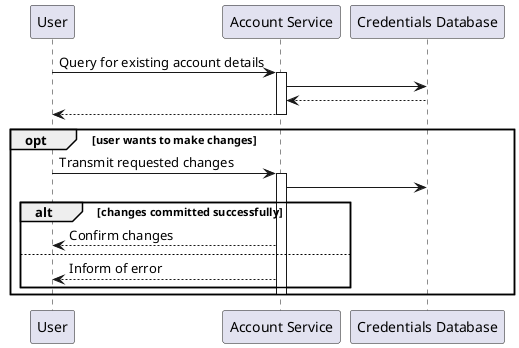 @startuml

participant "User" as user
participant "Account Service" as accserv
participant "Credentials Database" as creddb

user -> accserv: Query for existing account details
activate accserv
accserv -> creddb
creddb --> accserv
accserv --> user
deactivate accserv

opt user wants to make changes

user -> accserv: Transmit requested changes
activate accserv
accserv -> creddb

alt changes committed successfully
accserv --> user: Confirm changes
else
accserv --> user: Inform of error
end

deactivate accserv

end

@enduml
